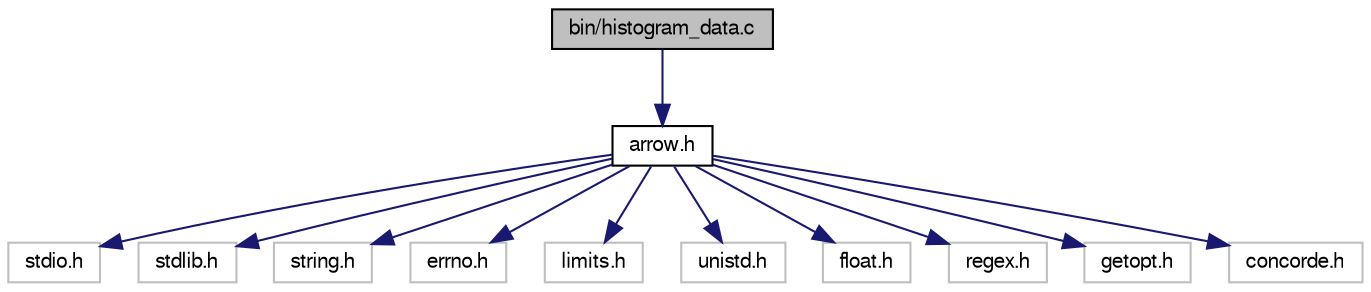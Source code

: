 digraph G
{
  bgcolor="transparent";
  edge [fontname="FreeSans",fontsize=10,labelfontname="FreeSans",labelfontsize=10];
  node [fontname="FreeSans",fontsize=10,shape=record];
  Node1 [label="bin/histogram_data.c",height=0.2,width=0.4,color="black", fillcolor="grey75", style="filled" fontcolor="black"];
  Node1 -> Node2 [color="midnightblue",fontsize=10,style="solid"];
  Node2 [label="arrow.h",height=0.2,width=0.4,color="black",URL="$arrow_8h.html",tooltip="Header file for the Arrow callable library."];
  Node2 -> Node3 [color="midnightblue",fontsize=10,style="solid"];
  Node3 [label="stdio.h",height=0.2,width=0.4,color="grey75"];
  Node2 -> Node4 [color="midnightblue",fontsize=10,style="solid"];
  Node4 [label="stdlib.h",height=0.2,width=0.4,color="grey75"];
  Node2 -> Node5 [color="midnightblue",fontsize=10,style="solid"];
  Node5 [label="string.h",height=0.2,width=0.4,color="grey75"];
  Node2 -> Node6 [color="midnightblue",fontsize=10,style="solid"];
  Node6 [label="errno.h",height=0.2,width=0.4,color="grey75"];
  Node2 -> Node7 [color="midnightblue",fontsize=10,style="solid"];
  Node7 [label="limits.h",height=0.2,width=0.4,color="grey75"];
  Node2 -> Node8 [color="midnightblue",fontsize=10,style="solid"];
  Node8 [label="unistd.h",height=0.2,width=0.4,color="grey75"];
  Node2 -> Node9 [color="midnightblue",fontsize=10,style="solid"];
  Node9 [label="float.h",height=0.2,width=0.4,color="grey75"];
  Node2 -> Node10 [color="midnightblue",fontsize=10,style="solid"];
  Node10 [label="regex.h",height=0.2,width=0.4,color="grey75"];
  Node2 -> Node11 [color="midnightblue",fontsize=10,style="solid"];
  Node11 [label="getopt.h",height=0.2,width=0.4,color="grey75"];
  Node2 -> Node12 [color="midnightblue",fontsize=10,style="solid"];
  Node12 [label="concorde.h",height=0.2,width=0.4,color="grey75"];
}
